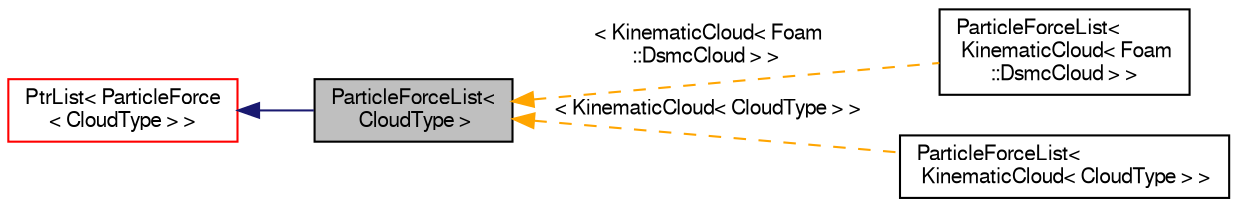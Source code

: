 digraph "ParticleForceList&lt; CloudType &gt;"
{
  bgcolor="transparent";
  edge [fontname="FreeSans",fontsize="10",labelfontname="FreeSans",labelfontsize="10"];
  node [fontname="FreeSans",fontsize="10",shape=record];
  rankdir="LR";
  Node0 [label="ParticleForceList\<\l CloudType \>",height=0.2,width=0.4,color="black", fillcolor="grey75", style="filled", fontcolor="black"];
  Node1 -> Node0 [dir="back",color="midnightblue",fontsize="10",style="solid",fontname="FreeSans"];
  Node1 [label="PtrList\< ParticleForce\l\< CloudType \> \>",height=0.2,width=0.4,color="red",URL="$a25914.html"];
  Node0 -> Node3 [dir="back",color="orange",fontsize="10",style="dashed",label=" \< KinematicCloud\< Foam\l::DsmcCloud \> \>" ,fontname="FreeSans"];
  Node3 [label="ParticleForceList\<\l KinematicCloud\< Foam\l::DsmcCloud \> \>",height=0.2,width=0.4,color="black",URL="$a24010.html"];
  Node0 -> Node4 [dir="back",color="orange",fontsize="10",style="dashed",label=" \< KinematicCloud\< CloudType \> \>" ,fontname="FreeSans"];
  Node4 [label="ParticleForceList\<\l KinematicCloud\< CloudType \> \>",height=0.2,width=0.4,color="black",URL="$a24010.html"];
}
